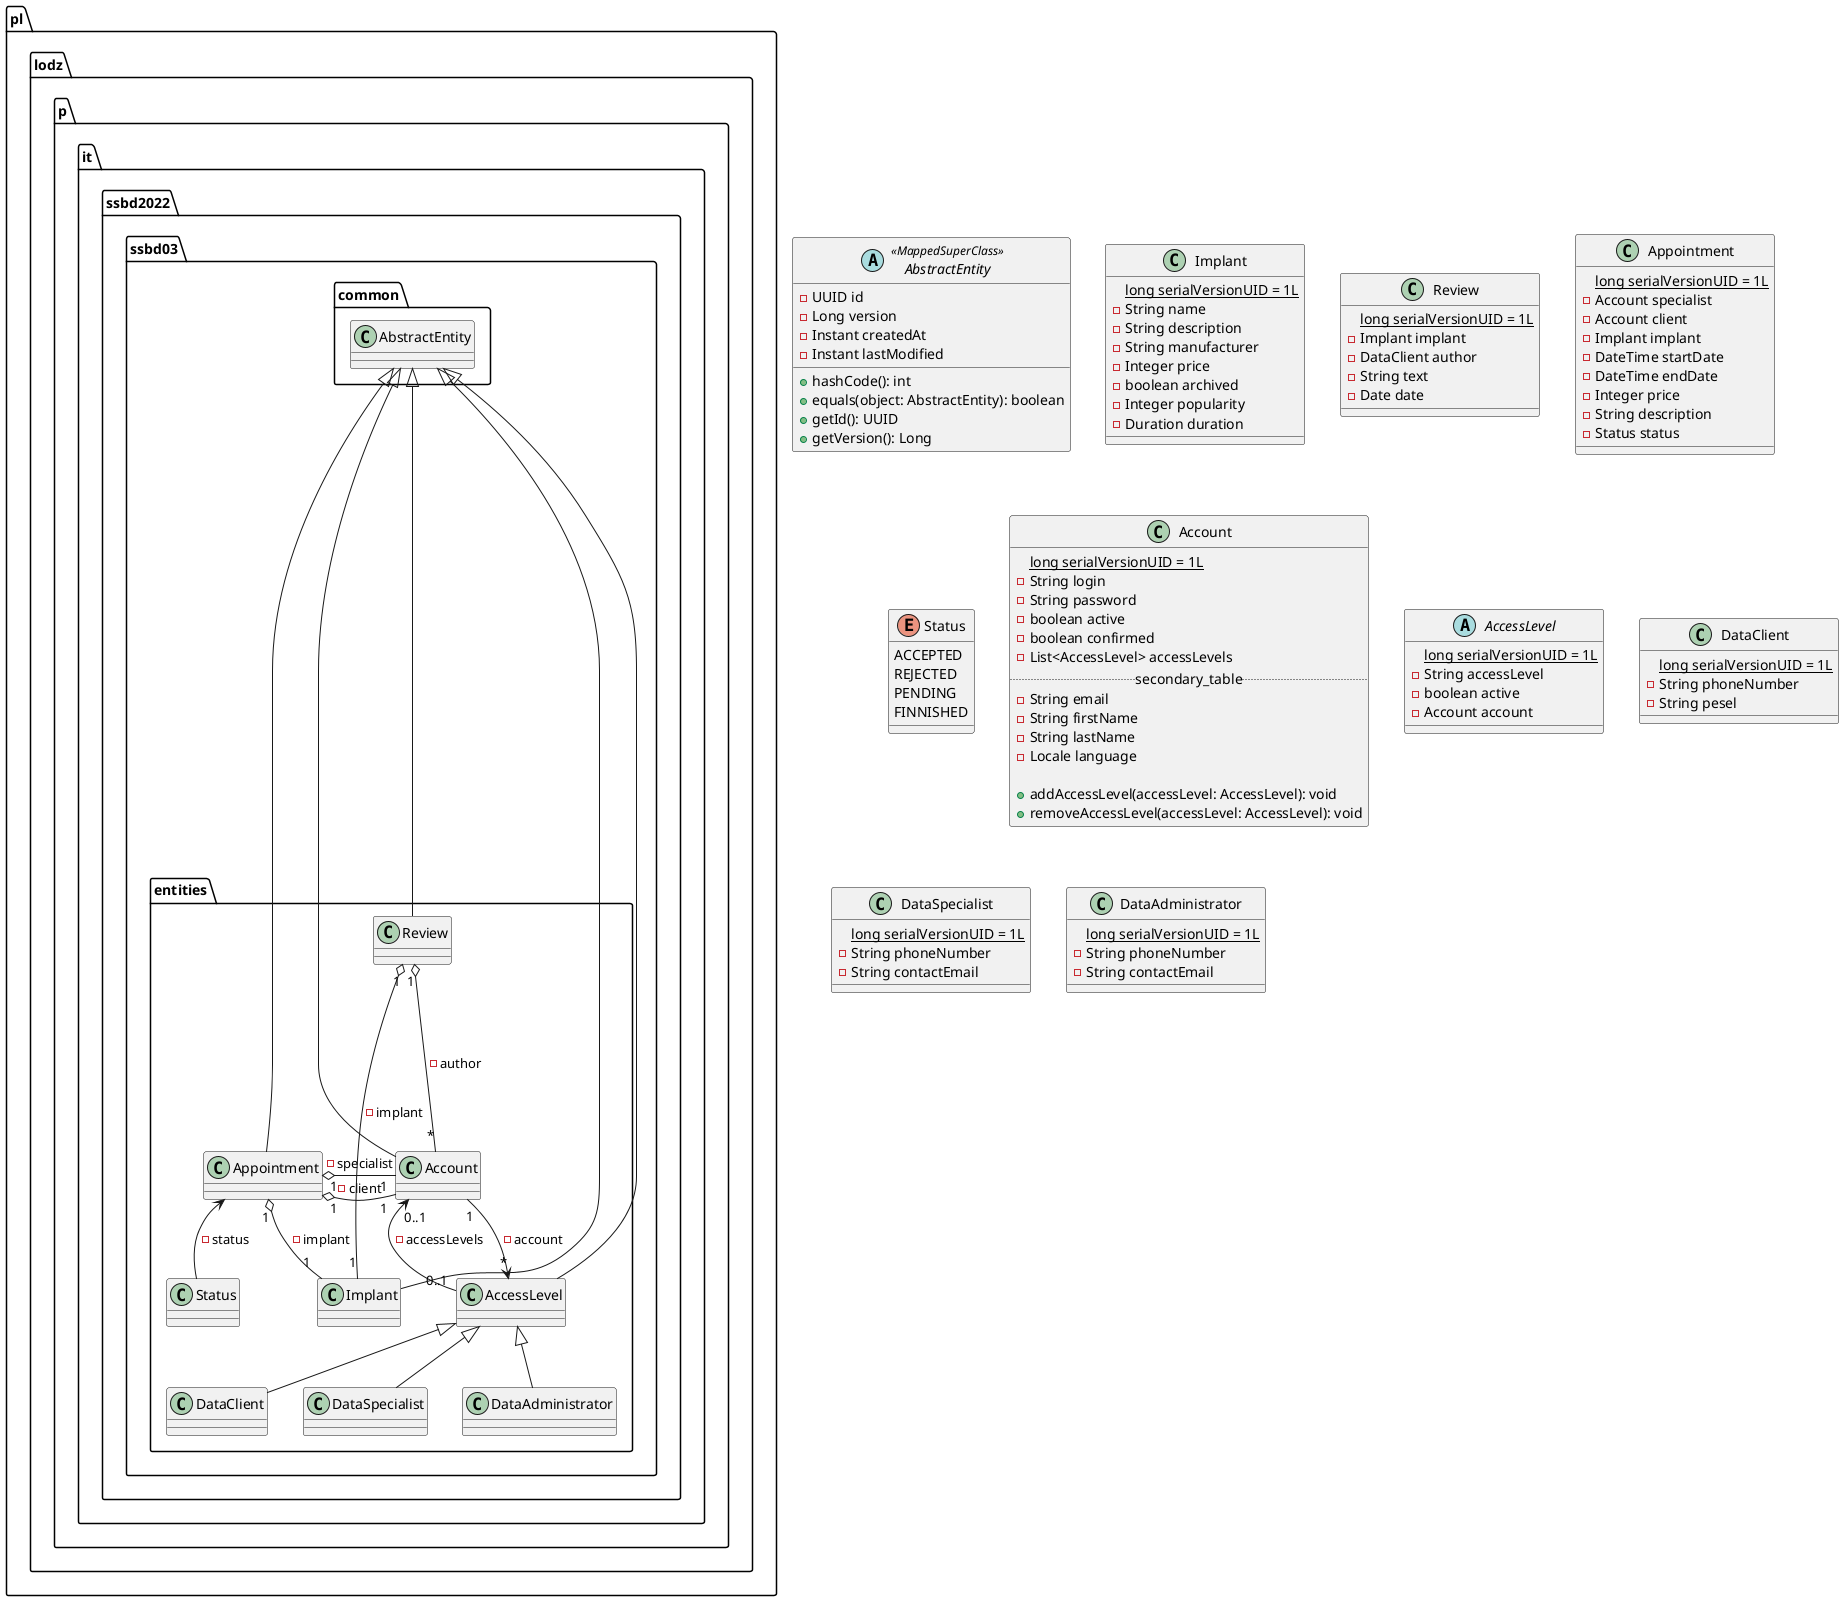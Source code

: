 @startuml model
' left to right direction

package pl.lodz.p.it.ssbd2022.ssbd03.entities {
' mok
    AccessLevel "*" <-- "1" Account : - account
    Account "0..1" <-- "0..1" AccessLevel : - accessLevels

    AccessLevel <|-- DataClient
    AccessLevel <|-- DataSpecialist
    AccessLevel <|-- DataAdministrator

' mop
    Appointment "1" o- "1" Account : - specialist
    Appointment "1" o- "1" Account : - client
    Appointment "1" o-- "1" Implant : - implant
    Review "1" o- "1" Implant : - implant
    Review "1" o--- "*" Account : - author
    Appointment <-- Status : - status
}

package pl.lodz.p.it.ssbd2022.ssbd03.common {
    AbstractEntity <|- Account 
    AbstractEntity <|-- AccessLevel
    AbstractEntity <|- Implant
    AbstractEntity <|--- Appointment
    AbstractEntity <|--- Review
}


abstract class AbstractEntity <<MappedSuperClass>> {
    -UUID id
    -Long version
    -Instant createdAt
    -Instant lastModified

    +hashCode(): int
    +equals(object: AbstractEntity): boolean
    +getId(): UUID
    +getVersion(): Long
}

class Implant {
    {static} long serialVersionUID = 1L
    -String name
    -String description
    -String manufacturer
    -Integer price
    -boolean archived
    -Integer popularity
    -Duration duration
}

class Review {
    {static} long serialVersionUID = 1L
    -Implant implant
    -DataClient author
    -String text
    -Date date
}

class Appointment {
    {static} long serialVersionUID = 1L
    -Account specialist
    -Account client
    -Implant implant
    -DateTime startDate
    -DateTime endDate
    -Integer price
    -String description
    -Status status
}

enum Status {
    ACCEPTED
    REJECTED
    PENDING
    FINNISHED
}

class Account {
    {static} long serialVersionUID = 1L
    -String login
    -String password
    -boolean active
    -boolean confirmed
    -List<AccessLevel> accessLevels
    .. secondary_table ..
    -String email
    -String firstName
    -String lastName
    -Locale language

    +addAccessLevel(accessLevel: AccessLevel): void
    +removeAccessLevel(accessLevel: AccessLevel): void
}

abstract class AccessLevel {
    {static} long serialVersionUID = 1L
    -String accessLevel
    -boolean active
    -Account account
}

class DataClient {
    {static} long serialVersionUID = 1L
    -String phoneNumber
    -String pesel
}

class DataSpecialist {
    {static} long serialVersionUID = 1L
    -String phoneNumber
    -String contactEmail
}

class DataAdministrator {
    {static} long serialVersionUID = 1L
    -String phoneNumber
    -String contactEmail
}

@enduml
